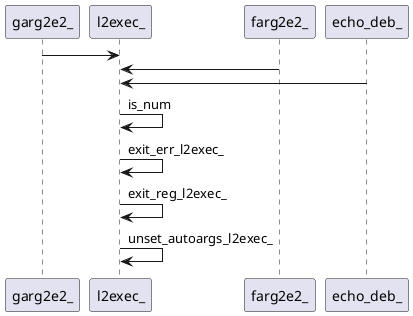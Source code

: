 @startuml rete
garg2e2_ -> l2exec_ 
farg2e2_ -> l2exec_
echo_deb_ -> l2exec_
l2exec_ -> l2exec_:is_num
l2exec_ -> l2exec_:exit_err_l2exec_
l2exec_ -> l2exec_:exit_reg_l2exec_
l2exec_ -> l2exec_:unset_autoargs_l2exec_
' {wrap_fn}
' fnn o-> l2exec_
' {body_fn}
@enduml
